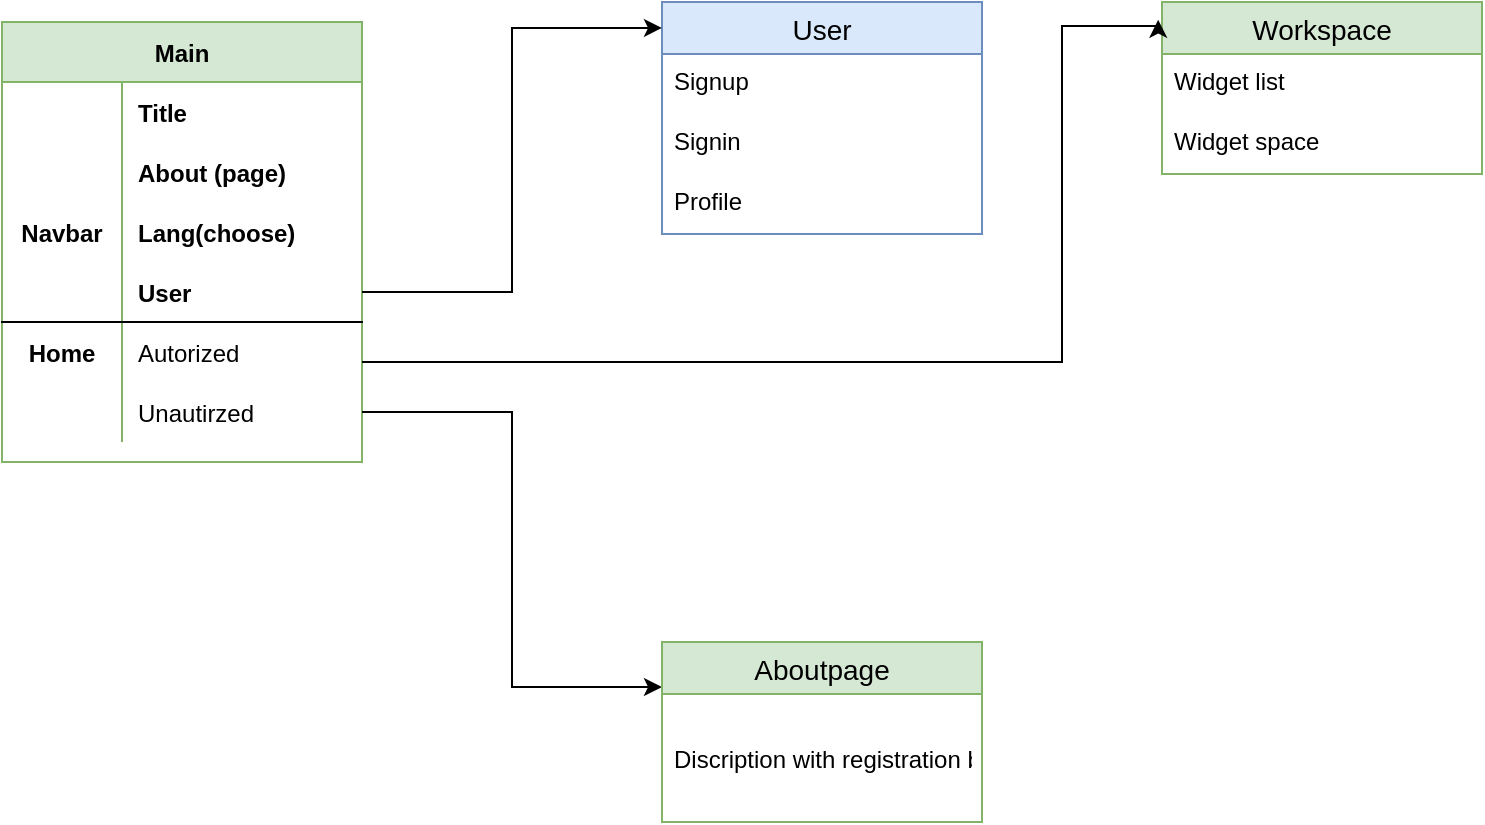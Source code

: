 <mxfile version="14.6.9" type="github">
  <diagram name="Page-1" id="e56a1550-8fbb-45ad-956c-1786394a9013">
    <mxGraphModel dx="1066" dy="763" grid="1" gridSize="10" guides="1" tooltips="1" connect="1" arrows="1" fold="1" page="1" pageScale="1" pageWidth="1100" pageHeight="850" background="#ffffff" math="0" shadow="0">
      <root>
        <mxCell id="0" />
        <mxCell id="1" parent="0" />
        <mxCell id="cRIZficQpXJScpXgmcVH-1" value="Main" style="shape=table;startSize=30;container=1;collapsible=1;childLayout=tableLayout;fixedRows=1;rowLines=0;fontStyle=1;align=center;resizeLast=1;fillColor=#d5e8d4;strokeColor=#82b366;" vertex="1" parent="1">
          <mxGeometry x="40" y="350" width="180" height="220" as="geometry" />
        </mxCell>
        <mxCell id="cRIZficQpXJScpXgmcVH-18" style="shape=partialRectangle;collapsible=0;dropTarget=0;pointerEvents=0;fillColor=none;top=0;left=0;bottom=0;right=0;points=[[0,0.5],[1,0.5]];portConstraint=eastwest;" vertex="1" parent="cRIZficQpXJScpXgmcVH-1">
          <mxGeometry y="30" width="180" height="30" as="geometry" />
        </mxCell>
        <mxCell id="cRIZficQpXJScpXgmcVH-19" style="shape=partialRectangle;connectable=0;fillColor=none;top=0;left=0;bottom=0;right=0;fontStyle=1;overflow=hidden;" vertex="1" parent="cRIZficQpXJScpXgmcVH-18">
          <mxGeometry width="60" height="30" as="geometry" />
        </mxCell>
        <mxCell id="cRIZficQpXJScpXgmcVH-20" value="Title" style="shape=partialRectangle;connectable=0;fillColor=none;top=0;left=0;bottom=0;right=0;align=left;spacingLeft=6;fontStyle=1;overflow=hidden;" vertex="1" parent="cRIZficQpXJScpXgmcVH-18">
          <mxGeometry x="60" width="120" height="30" as="geometry" />
        </mxCell>
        <mxCell id="cRIZficQpXJScpXgmcVH-21" style="shape=partialRectangle;collapsible=0;dropTarget=0;pointerEvents=0;fillColor=none;top=0;left=0;bottom=0;right=0;points=[[0,0.5],[1,0.5]];portConstraint=eastwest;" vertex="1" parent="cRIZficQpXJScpXgmcVH-1">
          <mxGeometry y="60" width="180" height="30" as="geometry" />
        </mxCell>
        <mxCell id="cRIZficQpXJScpXgmcVH-22" style="shape=partialRectangle;connectable=0;fillColor=none;top=0;left=0;bottom=0;right=0;fontStyle=1;overflow=hidden;" vertex="1" parent="cRIZficQpXJScpXgmcVH-21">
          <mxGeometry width="60" height="30" as="geometry" />
        </mxCell>
        <mxCell id="cRIZficQpXJScpXgmcVH-23" value="About (page)" style="shape=partialRectangle;connectable=0;fillColor=none;top=0;left=0;bottom=0;right=0;align=left;spacingLeft=6;fontStyle=1;overflow=hidden;" vertex="1" parent="cRIZficQpXJScpXgmcVH-21">
          <mxGeometry x="60" width="120" height="30" as="geometry" />
        </mxCell>
        <mxCell id="cRIZficQpXJScpXgmcVH-2" value="" style="shape=partialRectangle;collapsible=0;dropTarget=0;pointerEvents=0;fillColor=none;top=0;left=0;bottom=0;right=0;points=[[0,0.5],[1,0.5]];portConstraint=eastwest;" vertex="1" parent="cRIZficQpXJScpXgmcVH-1">
          <mxGeometry y="90" width="180" height="30" as="geometry" />
        </mxCell>
        <mxCell id="cRIZficQpXJScpXgmcVH-3" value="Navbar" style="shape=partialRectangle;connectable=0;fillColor=none;top=0;left=0;bottom=0;right=0;fontStyle=1;overflow=hidden;" vertex="1" parent="cRIZficQpXJScpXgmcVH-2">
          <mxGeometry width="60" height="30" as="geometry" />
        </mxCell>
        <mxCell id="cRIZficQpXJScpXgmcVH-4" value="Lang(choose)" style="shape=partialRectangle;connectable=0;fillColor=none;top=0;left=0;bottom=0;right=0;align=left;spacingLeft=6;fontStyle=1;overflow=hidden;" vertex="1" parent="cRIZficQpXJScpXgmcVH-2">
          <mxGeometry x="60" width="120" height="30" as="geometry" />
        </mxCell>
        <mxCell id="cRIZficQpXJScpXgmcVH-5" value="" style="shape=partialRectangle;collapsible=0;dropTarget=0;pointerEvents=0;fillColor=none;top=0;left=0;bottom=1;right=0;points=[[0,0.5],[1,0.5]];portConstraint=eastwest;" vertex="1" parent="cRIZficQpXJScpXgmcVH-1">
          <mxGeometry y="120" width="180" height="30" as="geometry" />
        </mxCell>
        <mxCell id="cRIZficQpXJScpXgmcVH-6" value="" style="shape=partialRectangle;connectable=0;fillColor=none;top=0;left=0;bottom=0;right=0;fontStyle=1;overflow=hidden;" vertex="1" parent="cRIZficQpXJScpXgmcVH-5">
          <mxGeometry width="60" height="30" as="geometry" />
        </mxCell>
        <mxCell id="cRIZficQpXJScpXgmcVH-7" value="User" style="shape=partialRectangle;connectable=0;fillColor=none;top=0;left=0;bottom=0;right=0;align=left;spacingLeft=6;fontStyle=1;overflow=hidden;" vertex="1" parent="cRIZficQpXJScpXgmcVH-5">
          <mxGeometry x="60" width="120" height="30" as="geometry" />
        </mxCell>
        <mxCell id="cRIZficQpXJScpXgmcVH-8" value="" style="shape=partialRectangle;collapsible=0;dropTarget=0;pointerEvents=0;fillColor=none;top=0;left=0;bottom=0;right=0;points=[[0,0.5],[1,0.5]];portConstraint=eastwest;" vertex="1" parent="cRIZficQpXJScpXgmcVH-1">
          <mxGeometry y="150" width="180" height="30" as="geometry" />
        </mxCell>
        <mxCell id="cRIZficQpXJScpXgmcVH-9" value="Home" style="shape=partialRectangle;connectable=0;fillColor=none;top=0;left=0;bottom=0;right=0;editable=1;overflow=hidden;fontStyle=1;verticalAlign=middle;fontFamily=Helvetica;" vertex="1" parent="cRIZficQpXJScpXgmcVH-8">
          <mxGeometry width="60" height="30" as="geometry" />
        </mxCell>
        <mxCell id="cRIZficQpXJScpXgmcVH-10" value="Autorized" style="shape=partialRectangle;connectable=0;fillColor=none;top=0;left=0;bottom=0;right=0;align=left;spacingLeft=6;overflow=hidden;flipH=0;flipV=1;" vertex="1" parent="cRIZficQpXJScpXgmcVH-8">
          <mxGeometry x="60" width="120" height="30" as="geometry" />
        </mxCell>
        <mxCell id="cRIZficQpXJScpXgmcVH-11" value="" style="shape=partialRectangle;collapsible=0;dropTarget=0;pointerEvents=0;fillColor=none;top=0;left=0;bottom=0;right=0;points=[[0,0.5],[1,0.5]];portConstraint=eastwest;" vertex="1" parent="cRIZficQpXJScpXgmcVH-1">
          <mxGeometry y="180" width="180" height="30" as="geometry" />
        </mxCell>
        <mxCell id="cRIZficQpXJScpXgmcVH-12" value="" style="shape=partialRectangle;connectable=0;fillColor=none;top=0;left=0;bottom=0;right=0;editable=1;overflow=hidden;" vertex="1" parent="cRIZficQpXJScpXgmcVH-11">
          <mxGeometry width="60" height="30" as="geometry" />
        </mxCell>
        <mxCell id="cRIZficQpXJScpXgmcVH-13" value="Unautirzed" style="shape=partialRectangle;connectable=0;fillColor=none;top=0;left=0;bottom=0;right=0;align=left;spacingLeft=6;overflow=hidden;" vertex="1" parent="cRIZficQpXJScpXgmcVH-11">
          <mxGeometry x="60" width="120" height="30" as="geometry" />
        </mxCell>
        <mxCell id="cRIZficQpXJScpXgmcVH-14" value="User" style="swimlane;fontStyle=0;childLayout=stackLayout;horizontal=1;startSize=26;horizontalStack=0;resizeParent=1;resizeParentMax=0;resizeLast=0;collapsible=1;marginBottom=0;align=center;fontSize=14;fontFamily=Helvetica;fillColor=#dae8fc;strokeColor=#6c8ebf;" vertex="1" parent="1">
          <mxGeometry x="370" y="340" width="160" height="116" as="geometry" />
        </mxCell>
        <mxCell id="cRIZficQpXJScpXgmcVH-15" value="Signup" style="text;strokeColor=none;fillColor=none;spacingLeft=4;spacingRight=4;overflow=hidden;rotatable=0;points=[[0,0.5],[1,0.5]];portConstraint=eastwest;fontSize=12;" vertex="1" parent="cRIZficQpXJScpXgmcVH-14">
          <mxGeometry y="26" width="160" height="30" as="geometry" />
        </mxCell>
        <mxCell id="cRIZficQpXJScpXgmcVH-16" value="Signin" style="text;strokeColor=none;fillColor=none;spacingLeft=4;spacingRight=4;overflow=hidden;rotatable=0;points=[[0,0.5],[1,0.5]];portConstraint=eastwest;fontSize=12;" vertex="1" parent="cRIZficQpXJScpXgmcVH-14">
          <mxGeometry y="56" width="160" height="30" as="geometry" />
        </mxCell>
        <mxCell id="cRIZficQpXJScpXgmcVH-17" value="Profile" style="text;strokeColor=none;fillColor=none;spacingLeft=4;spacingRight=4;overflow=hidden;rotatable=0;points=[[0,0.5],[1,0.5]];portConstraint=eastwest;fontSize=12;" vertex="1" parent="cRIZficQpXJScpXgmcVH-14">
          <mxGeometry y="86" width="160" height="30" as="geometry" />
        </mxCell>
        <mxCell id="cRIZficQpXJScpXgmcVH-24" style="edgeStyle=orthogonalEdgeStyle;rounded=0;orthogonalLoop=1;jettySize=auto;html=1;exitX=1;exitY=0.5;exitDx=0;exitDy=0;entryX=0;entryY=0.112;entryDx=0;entryDy=0;entryPerimeter=0;fontFamily=Helvetica;" edge="1" parent="1" source="cRIZficQpXJScpXgmcVH-5" target="cRIZficQpXJScpXgmcVH-14">
          <mxGeometry relative="1" as="geometry" />
        </mxCell>
        <mxCell id="cRIZficQpXJScpXgmcVH-25" value="Workspace" style="swimlane;fontStyle=0;childLayout=stackLayout;horizontal=1;startSize=26;horizontalStack=0;resizeParent=1;resizeParentMax=0;resizeLast=0;collapsible=1;marginBottom=0;align=center;fontSize=14;fontFamily=Helvetica;fillColor=#d5e8d4;strokeColor=#82b366;" vertex="1" parent="1">
          <mxGeometry x="620" y="340" width="160" height="86" as="geometry" />
        </mxCell>
        <mxCell id="cRIZficQpXJScpXgmcVH-26" value="Widget list" style="text;strokeColor=none;fillColor=none;spacingLeft=4;spacingRight=4;overflow=hidden;rotatable=0;points=[[0,0.5],[1,0.5]];portConstraint=eastwest;fontSize=12;" vertex="1" parent="cRIZficQpXJScpXgmcVH-25">
          <mxGeometry y="26" width="160" height="30" as="geometry" />
        </mxCell>
        <mxCell id="cRIZficQpXJScpXgmcVH-27" value="Widget space" style="text;strokeColor=none;fillColor=none;spacingLeft=4;spacingRight=4;overflow=hidden;rotatable=0;points=[[0,0.5],[1,0.5]];portConstraint=eastwest;fontSize=12;" vertex="1" parent="cRIZficQpXJScpXgmcVH-25">
          <mxGeometry y="56" width="160" height="30" as="geometry" />
        </mxCell>
        <mxCell id="cRIZficQpXJScpXgmcVH-29" style="edgeStyle=orthogonalEdgeStyle;rounded=0;orthogonalLoop=1;jettySize=auto;html=1;entryX=-0.012;entryY=0.103;entryDx=0;entryDy=0;entryPerimeter=0;fontFamily=Helvetica;" edge="1" parent="1" target="cRIZficQpXJScpXgmcVH-25">
          <mxGeometry relative="1" as="geometry">
            <mxPoint x="220" y="520" as="sourcePoint" />
            <Array as="points">
              <mxPoint x="220" y="520" />
              <mxPoint x="570" y="520" />
              <mxPoint x="570" y="352" />
            </Array>
          </mxGeometry>
        </mxCell>
        <mxCell id="cRIZficQpXJScpXgmcVH-31" style="edgeStyle=orthogonalEdgeStyle;rounded=0;orthogonalLoop=1;jettySize=auto;html=1;fontFamily=Helvetica;entryX=0;entryY=0.25;entryDx=0;entryDy=0;" edge="1" parent="1" source="cRIZficQpXJScpXgmcVH-11" target="cRIZficQpXJScpXgmcVH-32">
          <mxGeometry relative="1" as="geometry">
            <mxPoint x="330" y="620" as="targetPoint" />
          </mxGeometry>
        </mxCell>
        <mxCell id="cRIZficQpXJScpXgmcVH-32" value="Aboutpage" style="swimlane;fontStyle=0;childLayout=stackLayout;horizontal=1;startSize=26;horizontalStack=0;resizeParent=1;resizeParentMax=0;resizeLast=0;collapsible=1;marginBottom=0;align=center;fontSize=14;fontFamily=Helvetica;fillColor=#d5e8d4;strokeColor=#82b366;" vertex="1" parent="1">
          <mxGeometry x="370" y="660" width="160" height="90" as="geometry" />
        </mxCell>
        <mxCell id="cRIZficQpXJScpXgmcVH-33" value="Discription with registration box" style="text;strokeColor=none;fillColor=none;spacingLeft=4;spacingRight=4;overflow=hidden;rotatable=0;points=[[0,0.5],[1,0.5]];portConstraint=eastwest;fontSize=12;verticalAlign=middle;horizontal=1;labelBorderColor=none;labelBackgroundColor=none;align=left;rounded=0;" vertex="1" parent="cRIZficQpXJScpXgmcVH-32">
          <mxGeometry y="26" width="160" height="64" as="geometry" />
        </mxCell>
      </root>
    </mxGraphModel>
  </diagram>
</mxfile>
